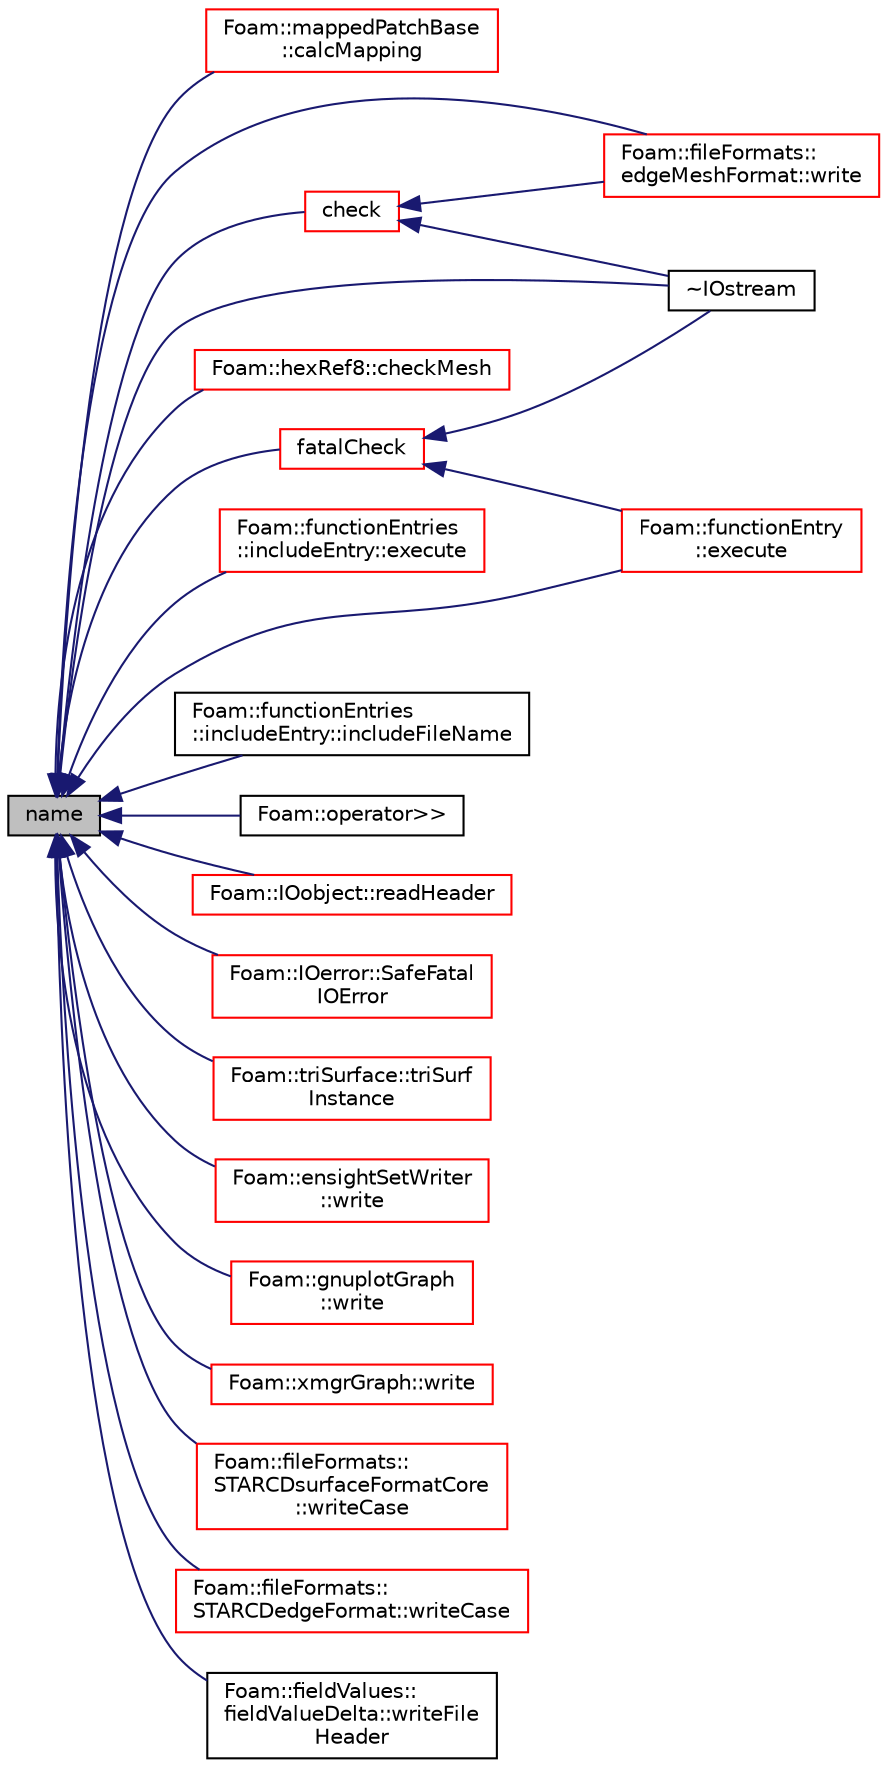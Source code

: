 digraph "name"
{
  bgcolor="transparent";
  edge [fontname="Helvetica",fontsize="10",labelfontname="Helvetica",labelfontsize="10"];
  node [fontname="Helvetica",fontsize="10",shape=record];
  rankdir="LR";
  Node1 [label="name",height=0.2,width=0.4,color="black", fillcolor="grey75", style="filled", fontcolor="black"];
  Node1 -> Node2 [dir="back",color="midnightblue",fontsize="10",style="solid",fontname="Helvetica"];
  Node2 [label="Foam::mappedPatchBase\l::calcMapping",height=0.2,width=0.4,color="red",URL="$a01421.html#a855421729b0363f1d9b0341a153f12b1",tooltip="Calculate mapping. "];
  Node1 -> Node3 [dir="back",color="midnightblue",fontsize="10",style="solid",fontname="Helvetica"];
  Node3 [label="check",height=0.2,width=0.4,color="red",URL="$a01185.html#af85c845c01b78192c2f5302a271d153d",tooltip="Check IOstream status for given operation. "];
  Node3 -> Node4 [dir="back",color="midnightblue",fontsize="10",style="solid",fontname="Helvetica"];
  Node4 [label="Foam::fileFormats::\ledgeMeshFormat::write",height=0.2,width=0.4,color="red",URL="$a00617.html#a48622d53f16593b072d2fea61d25bb39",tooltip="Write edgeMesh components to stream. "];
  Node3 -> Node5 [dir="back",color="midnightblue",fontsize="10",style="solid",fontname="Helvetica"];
  Node5 [label="~IOstream",height=0.2,width=0.4,color="black",URL="$a01185.html#aa9fcba48c7969515b30155d04547feaa",tooltip="Destructor. "];
  Node1 -> Node6 [dir="back",color="midnightblue",fontsize="10",style="solid",fontname="Helvetica"];
  Node6 [label="Foam::hexRef8::checkMesh",height=0.2,width=0.4,color="red",URL="$a01009.html#a5badd6bbc908d67458f21d4e61722ba6",tooltip="Debug: Check coupled mesh for correctness. "];
  Node1 -> Node7 [dir="back",color="midnightblue",fontsize="10",style="solid",fontname="Helvetica"];
  Node7 [label="Foam::functionEntry\l::execute",height=0.2,width=0.4,color="red",URL="$a00866.html#a69734246e20b250d3c8cabe9a484fc55",tooltip="Execute the functionEntry in a sub-dict context. "];
  Node1 -> Node8 [dir="back",color="midnightblue",fontsize="10",style="solid",fontname="Helvetica"];
  Node8 [label="Foam::functionEntries\l::includeEntry::execute",height=0.2,width=0.4,color="red",URL="$a01042.html#a0aa3070c44783d911c1f7924042f1cea",tooltip="Execute the functionEntry in a sub-dict context. "];
  Node1 -> Node9 [dir="back",color="midnightblue",fontsize="10",style="solid",fontname="Helvetica"];
  Node9 [label="fatalCheck",height=0.2,width=0.4,color="red",URL="$a01185.html#a5db784ce6d8cb9b7ba80a59c7eeec604",tooltip="Check IOstream status for given operation. "];
  Node9 -> Node7 [dir="back",color="midnightblue",fontsize="10",style="solid",fontname="Helvetica"];
  Node9 -> Node5 [dir="back",color="midnightblue",fontsize="10",style="solid",fontname="Helvetica"];
  Node1 -> Node10 [dir="back",color="midnightblue",fontsize="10",style="solid",fontname="Helvetica"];
  Node10 [label="Foam::functionEntries\l::includeEntry::includeFileName",height=0.2,width=0.4,color="black",URL="$a01042.html#a9cbd98ead2bb7538e417330caa3bc452",tooltip="Read the include fileName from Istream, expand and return. "];
  Node1 -> Node11 [dir="back",color="midnightblue",fontsize="10",style="solid",fontname="Helvetica"];
  Node11 [label="Foam::operator\>\>",height=0.2,width=0.4,color="black",URL="$a10733.html#a0349ad00d7d28c685bdd8e8cce210641"];
  Node1 -> Node12 [dir="back",color="midnightblue",fontsize="10",style="solid",fontname="Helvetica"];
  Node12 [label="Foam::IOobject::readHeader",height=0.2,width=0.4,color="red",URL="$a01179.html#acc5353ca76293212d9dba8a82c0d9a44",tooltip="Read header. "];
  Node1 -> Node13 [dir="back",color="midnightblue",fontsize="10",style="solid",fontname="Helvetica"];
  Node13 [label="Foam::IOerror::SafeFatal\lIOError",height=0.2,width=0.4,color="red",URL="$a01173.html#a2587907b4e929cdc3e1e17ef88318c77",tooltip="Print basic message and exit. Uses cerr if streams not constructed. "];
  Node1 -> Node14 [dir="back",color="midnightblue",fontsize="10",style="solid",fontname="Helvetica"];
  Node14 [label="Foam::triSurface::triSurf\lInstance",height=0.2,width=0.4,color="red",URL="$a02683.html#a1ab8d8beae9ae13c09674c78df71224a",tooltip="Name of triSurface directory to use. "];
  Node1 -> Node15 [dir="back",color="midnightblue",fontsize="10",style="solid",fontname="Helvetica"];
  Node15 [label="Foam::ensightSetWriter\l::write",height=0.2,width=0.4,color="red",URL="$a00656.html#a630f6b7c40da086ca6bfde703206e847",tooltip="General entry point for writing. "];
  Node1 -> Node16 [dir="back",color="midnightblue",fontsize="10",style="solid",fontname="Helvetica"];
  Node16 [label="Foam::gnuplotGraph\l::write",height=0.2,width=0.4,color="red",URL="$a00935.html#ab88e57639fbd935e7ca4d747f4a612c5",tooltip="Write graph in appropriate format. "];
  Node1 -> Node17 [dir="back",color="midnightblue",fontsize="10",style="solid",fontname="Helvetica"];
  Node17 [label="Foam::xmgrGraph::write",height=0.2,width=0.4,color="red",URL="$a02890.html#ab88e57639fbd935e7ca4d747f4a612c5",tooltip="Write graph in appropriate format. "];
  Node1 -> Node4 [dir="back",color="midnightblue",fontsize="10",style="solid",fontname="Helvetica"];
  Node1 -> Node18 [dir="back",color="midnightblue",fontsize="10",style="solid",fontname="Helvetica"];
  Node18 [label="Foam::fileFormats::\lSTARCDsurfaceFormatCore\l::writeCase",height=0.2,width=0.4,color="red",URL="$a02434.html#ae4272f484f8b27274f4b0dde192e7a82"];
  Node1 -> Node19 [dir="back",color="midnightblue",fontsize="10",style="solid",fontname="Helvetica"];
  Node19 [label="Foam::fileFormats::\lSTARCDedgeFormat::writeCase",height=0.2,width=0.4,color="red",URL="$a02432.html#ae2250c1038a57f9979aa4549c61a8287"];
  Node1 -> Node20 [dir="back",color="midnightblue",fontsize="10",style="solid",fontname="Helvetica"];
  Node20 [label="Foam::fieldValues::\lfieldValueDelta::writeFile\lHeader",height=0.2,width=0.4,color="black",URL="$a00773.html#a9e619cf96b2a2ae6779b4209d45ed8f8",tooltip="Output file header information. "];
  Node1 -> Node5 [dir="back",color="midnightblue",fontsize="10",style="solid",fontname="Helvetica"];
}
